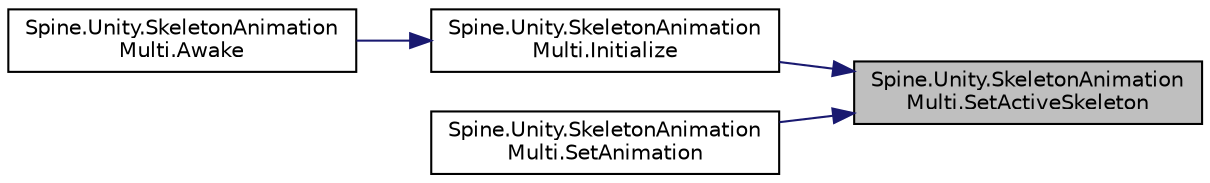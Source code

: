 digraph "Spine.Unity.SkeletonAnimationMulti.SetActiveSkeleton"
{
 // LATEX_PDF_SIZE
  edge [fontname="Helvetica",fontsize="10",labelfontname="Helvetica",labelfontsize="10"];
  node [fontname="Helvetica",fontsize="10",shape=record];
  rankdir="RL";
  Node1 [label="Spine.Unity.SkeletonAnimation\lMulti.SetActiveSkeleton",height=0.2,width=0.4,color="black", fillcolor="grey75", style="filled", fontcolor="black",tooltip=" "];
  Node1 -> Node2 [dir="back",color="midnightblue",fontsize="10",style="solid",fontname="Helvetica"];
  Node2 [label="Spine.Unity.SkeletonAnimation\lMulti.Initialize",height=0.2,width=0.4,color="black", fillcolor="white", style="filled",URL="$class_spine_1_1_unity_1_1_skeleton_animation_multi.html#a53c1470b8fef85409cdf283449236000",tooltip=" "];
  Node2 -> Node3 [dir="back",color="midnightblue",fontsize="10",style="solid",fontname="Helvetica"];
  Node3 [label="Spine.Unity.SkeletonAnimation\lMulti.Awake",height=0.2,width=0.4,color="black", fillcolor="white", style="filled",URL="$class_spine_1_1_unity_1_1_skeleton_animation_multi.html#a728a162bd985d8ef42754dccaa836b08",tooltip=" "];
  Node1 -> Node4 [dir="back",color="midnightblue",fontsize="10",style="solid",fontname="Helvetica"];
  Node4 [label="Spine.Unity.SkeletonAnimation\lMulti.SetAnimation",height=0.2,width=0.4,color="black", fillcolor="white", style="filled",URL="$class_spine_1_1_unity_1_1_skeleton_animation_multi.html#a475b9e83c52e7ab2348dfa8ef2d52f30",tooltip=" "];
}
